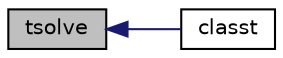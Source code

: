 digraph "tsolve"
{
 // INTERACTIVE_SVG=YES
  edge [fontname="Helvetica",fontsize="10",labelfontname="Helvetica",labelfontsize="10"];
  node [fontname="Helvetica",fontsize="10",shape=record];
  rankdir="LR";
  Node1 [label="tsolve",height=0.2,width=0.4,color="black", fillcolor="grey75", style="filled", fontcolor="black"];
  Node1 -> Node2 [dir="back",color="midnightblue",fontsize="10",style="solid",fontname="Helvetica"];
  Node2 [label="classt",height=0.2,width=0.4,color="black", fillcolor="white", style="filled",URL="$CLASST_8f.html#afc821376816034a0c657e69bb4b06a24"];
}
